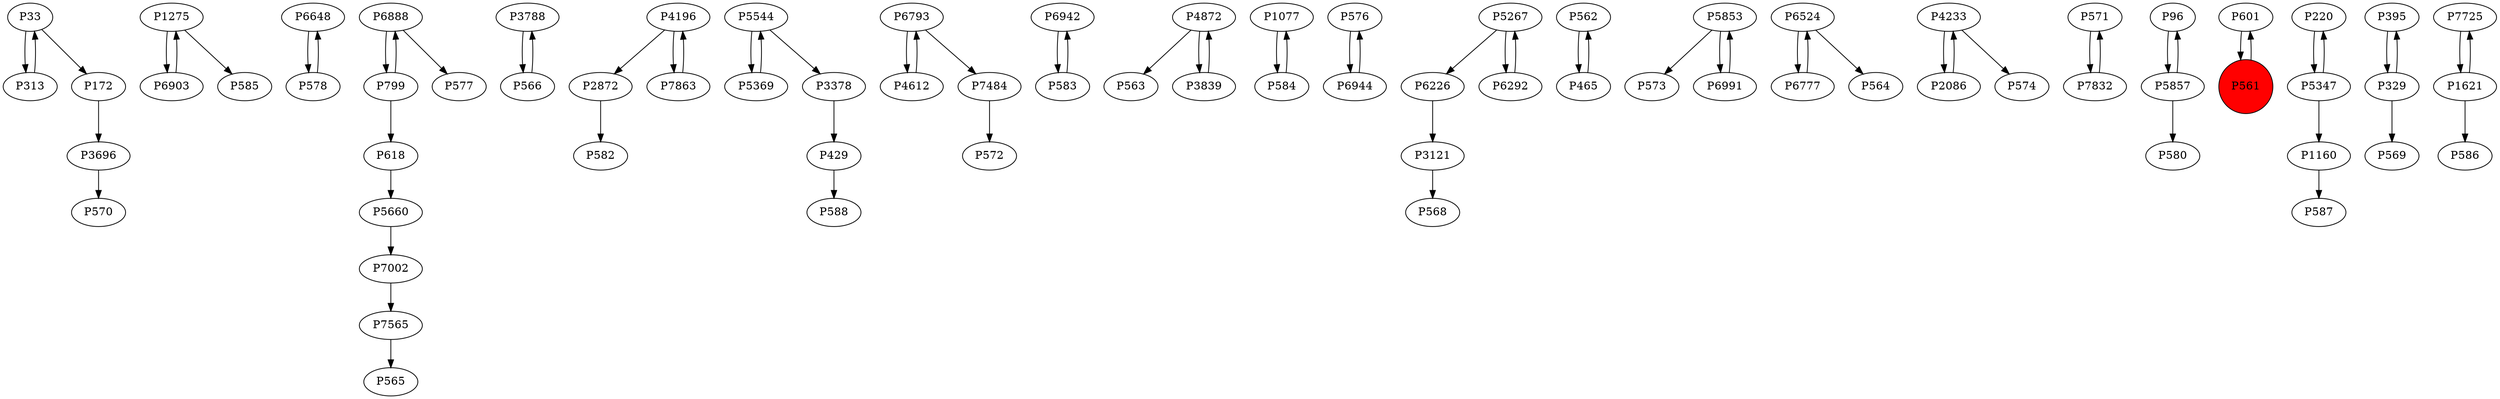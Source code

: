digraph {
	P172 -> P3696
	P1275 -> P6903
	P6648 -> P578
	P6888 -> P799
	P578 -> P6648
	P618 -> P5660
	P3788 -> P566
	P4196 -> P2872
	P5544 -> P5369
	P429 -> P588
	P6793 -> P4612
	P1275 -> P585
	P3378 -> P429
	P6942 -> P583
	P313 -> P33
	P4872 -> P563
	P2872 -> P582
	P7002 -> P7565
	P1077 -> P584
	P584 -> P1077
	P33 -> P172
	P6888 -> P577
	P576 -> P6944
	P33 -> P313
	P3121 -> P568
	P562 -> P465
	P5853 -> P573
	P6793 -> P7484
	P6524 -> P6777
	P5544 -> P3378
	P566 -> P3788
	P6226 -> P3121
	P4233 -> P2086
	P571 -> P7832
	P799 -> P618
	P6903 -> P1275
	P96 -> P5857
	P601 -> P561
	P220 -> P5347
	P3696 -> P570
	P4612 -> P6793
	P465 -> P562
	P395 -> P329
	P5853 -> P6991
	P799 -> P6888
	P7725 -> P1621
	P7832 -> P571
	P7863 -> P4196
	P1621 -> P7725
	P2086 -> P4233
	P583 -> P6942
	P5347 -> P220
	P1621 -> P586
	P5660 -> P7002
	P5347 -> P1160
	P5857 -> P580
	P5267 -> P6226
	P329 -> P569
	P329 -> P395
	P5267 -> P6292
	P4233 -> P574
	P1160 -> P587
	P4196 -> P7863
	P6292 -> P5267
	P3839 -> P4872
	P6524 -> P564
	P7565 -> P565
	P5369 -> P5544
	P6944 -> P576
	P4872 -> P3839
	P561 -> P601
	P7484 -> P572
	P5857 -> P96
	P6991 -> P5853
	P6777 -> P6524
	P561 [shape=circle]
	P561 [style=filled]
	P561 [fillcolor=red]
}